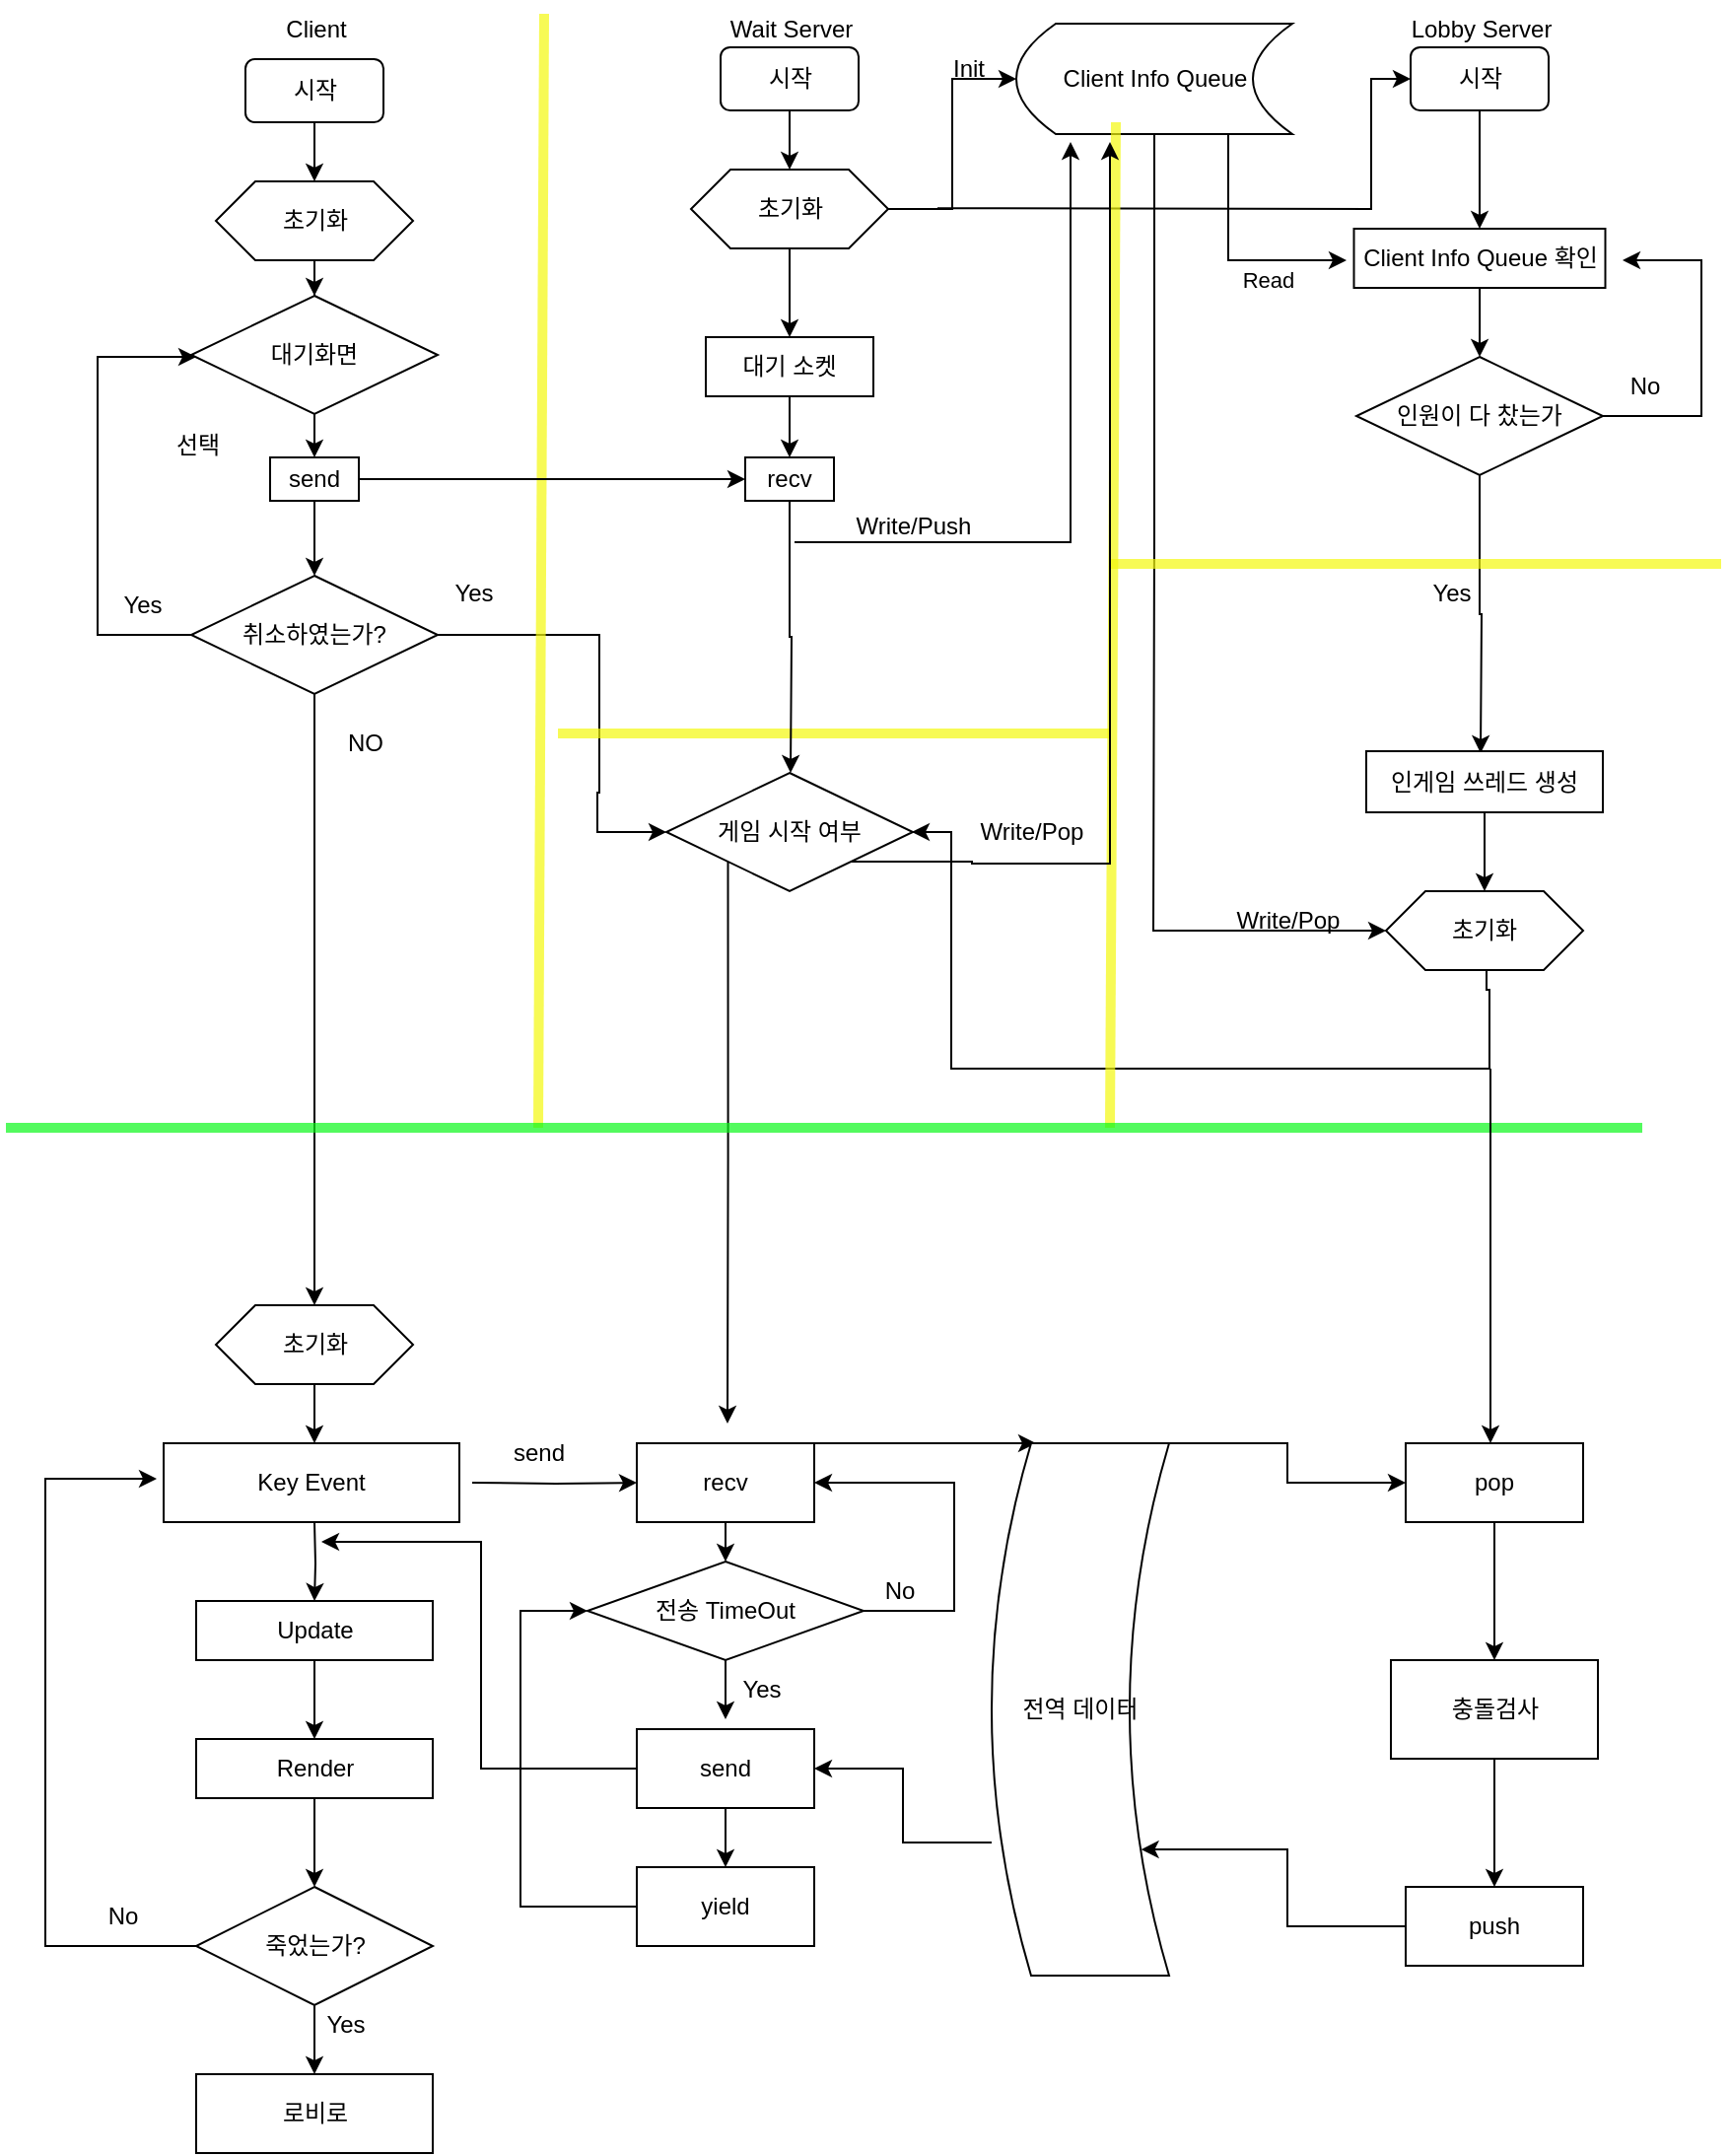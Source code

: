 <mxfile version="22.0.7" type="device">
  <diagram name="페이지-1" id="kNun-xcghe0TV_axfZmn">
    <mxGraphModel dx="3389" dy="3866" grid="1" gridSize="10" guides="1" tooltips="1" connect="1" arrows="1" fold="1" page="1" pageScale="1" pageWidth="2339" pageHeight="3300" math="0" shadow="0">
      <root>
        <mxCell id="0" />
        <mxCell id="1" parent="0" />
        <mxCell id="sD8btuxWkuFeLKFmJ8P6-2" value="Client" style="text;html=1;align=center;verticalAlign=middle;resizable=0;points=[];autosize=1;strokeColor=none;fillColor=none;" vertex="1" parent="1">
          <mxGeometry x="71.5" y="-2272" width="50" height="30" as="geometry" />
        </mxCell>
        <mxCell id="sD8btuxWkuFeLKFmJ8P6-4" style="edgeStyle=orthogonalEdgeStyle;rounded=0;orthogonalLoop=1;jettySize=auto;html=1;exitX=0.5;exitY=1;exitDx=0;exitDy=0;" edge="1" parent="1" source="sD8btuxWkuFeLKFmJ8P6-3">
          <mxGeometry relative="1" as="geometry">
            <mxPoint x="96.5" y="-2180" as="targetPoint" />
          </mxGeometry>
        </mxCell>
        <mxCell id="sD8btuxWkuFeLKFmJ8P6-3" value="시작" style="rounded=1;whiteSpace=wrap;html=1;" vertex="1" parent="1">
          <mxGeometry x="61.5" y="-2242" width="70" height="32" as="geometry" />
        </mxCell>
        <mxCell id="sD8btuxWkuFeLKFmJ8P6-7" style="edgeStyle=orthogonalEdgeStyle;rounded=0;orthogonalLoop=1;jettySize=auto;html=1;entryX=0.5;entryY=0;entryDx=0;entryDy=0;" edge="1" parent="1" source="sD8btuxWkuFeLKFmJ8P6-5" target="sD8btuxWkuFeLKFmJ8P6-6">
          <mxGeometry relative="1" as="geometry" />
        </mxCell>
        <mxCell id="sD8btuxWkuFeLKFmJ8P6-5" value="초기화" style="shape=hexagon;perimeter=hexagonPerimeter2;whiteSpace=wrap;html=1;fixedSize=1;" vertex="1" parent="1">
          <mxGeometry x="46.5" y="-2180" width="100" height="40" as="geometry" />
        </mxCell>
        <mxCell id="sD8btuxWkuFeLKFmJ8P6-124" style="edgeStyle=orthogonalEdgeStyle;rounded=0;orthogonalLoop=1;jettySize=auto;html=1;entryX=0.5;entryY=0;entryDx=0;entryDy=0;" edge="1" parent="1" source="sD8btuxWkuFeLKFmJ8P6-6" target="sD8btuxWkuFeLKFmJ8P6-120">
          <mxGeometry relative="1" as="geometry" />
        </mxCell>
        <mxCell id="sD8btuxWkuFeLKFmJ8P6-6" value="대기화면" style="rhombus;whiteSpace=wrap;html=1;" vertex="1" parent="1">
          <mxGeometry x="34" y="-2122" width="125" height="60" as="geometry" />
        </mxCell>
        <mxCell id="sD8btuxWkuFeLKFmJ8P6-10" value="Wait Server" style="text;html=1;align=center;verticalAlign=middle;resizable=0;points=[];autosize=1;strokeColor=none;fillColor=none;" vertex="1" parent="1">
          <mxGeometry x="292.5" y="-2272" width="90" height="30" as="geometry" />
        </mxCell>
        <mxCell id="sD8btuxWkuFeLKFmJ8P6-13" style="edgeStyle=orthogonalEdgeStyle;rounded=0;orthogonalLoop=1;jettySize=auto;html=1;entryX=0.5;entryY=0;entryDx=0;entryDy=0;" edge="1" parent="1" source="sD8btuxWkuFeLKFmJ8P6-11" target="sD8btuxWkuFeLKFmJ8P6-12">
          <mxGeometry relative="1" as="geometry" />
        </mxCell>
        <mxCell id="sD8btuxWkuFeLKFmJ8P6-11" value="시작" style="rounded=1;whiteSpace=wrap;html=1;" vertex="1" parent="1">
          <mxGeometry x="302.5" y="-2248" width="70" height="32" as="geometry" />
        </mxCell>
        <mxCell id="sD8btuxWkuFeLKFmJ8P6-15" style="edgeStyle=orthogonalEdgeStyle;rounded=0;orthogonalLoop=1;jettySize=auto;html=1;entryX=0.5;entryY=0;entryDx=0;entryDy=0;" edge="1" parent="1" source="sD8btuxWkuFeLKFmJ8P6-12" target="sD8btuxWkuFeLKFmJ8P6-14">
          <mxGeometry relative="1" as="geometry" />
        </mxCell>
        <mxCell id="sD8btuxWkuFeLKFmJ8P6-73" style="edgeStyle=orthogonalEdgeStyle;rounded=0;orthogonalLoop=1;jettySize=auto;html=1;entryX=0;entryY=0.5;entryDx=0;entryDy=0;" edge="1" parent="1" source="sD8btuxWkuFeLKFmJ8P6-12" target="sD8btuxWkuFeLKFmJ8P6-72">
          <mxGeometry relative="1" as="geometry" />
        </mxCell>
        <mxCell id="sD8btuxWkuFeLKFmJ8P6-12" value="초기화" style="shape=hexagon;perimeter=hexagonPerimeter2;whiteSpace=wrap;html=1;fixedSize=1;" vertex="1" parent="1">
          <mxGeometry x="287.5" y="-2186" width="100" height="40" as="geometry" />
        </mxCell>
        <mxCell id="sD8btuxWkuFeLKFmJ8P6-126" style="edgeStyle=orthogonalEdgeStyle;rounded=0;orthogonalLoop=1;jettySize=auto;html=1;entryX=0.5;entryY=0;entryDx=0;entryDy=0;" edge="1" parent="1" source="sD8btuxWkuFeLKFmJ8P6-14" target="sD8btuxWkuFeLKFmJ8P6-121">
          <mxGeometry relative="1" as="geometry" />
        </mxCell>
        <mxCell id="sD8btuxWkuFeLKFmJ8P6-14" value="대기 소켓" style="rounded=0;whiteSpace=wrap;html=1;" vertex="1" parent="1">
          <mxGeometry x="295" y="-2101" width="85" height="30" as="geometry" />
        </mxCell>
        <mxCell id="sD8btuxWkuFeLKFmJ8P6-94" style="edgeStyle=orthogonalEdgeStyle;rounded=0;orthogonalLoop=1;jettySize=auto;html=1;" edge="1" parent="1" source="sD8btuxWkuFeLKFmJ8P6-72">
          <mxGeometry relative="1" as="geometry">
            <mxPoint x="620" y="-2140" as="targetPoint" />
            <Array as="points">
              <mxPoint x="560" y="-2182" />
              <mxPoint x="560" y="-2182" />
            </Array>
          </mxGeometry>
        </mxCell>
        <mxCell id="sD8btuxWkuFeLKFmJ8P6-99" value="Read" style="edgeLabel;html=1;align=center;verticalAlign=middle;resizable=0;points=[];" vertex="1" connectable="0" parent="sD8btuxWkuFeLKFmJ8P6-94">
          <mxGeometry x="0.09" y="2" relative="1" as="geometry">
            <mxPoint x="16" y="12" as="offset" />
          </mxGeometry>
        </mxCell>
        <mxCell id="sD8btuxWkuFeLKFmJ8P6-96" style="edgeStyle=orthogonalEdgeStyle;rounded=0;orthogonalLoop=1;jettySize=auto;html=1;entryX=0;entryY=0.5;entryDx=0;entryDy=0;" edge="1" parent="1" source="sD8btuxWkuFeLKFmJ8P6-72" target="sD8btuxWkuFeLKFmJ8P6-90">
          <mxGeometry relative="1" as="geometry">
            <mxPoint x="522.5" y="-1800" as="targetPoint" />
            <Array as="points">
              <mxPoint x="522" y="-2002" />
              <mxPoint x="522" y="-1800" />
            </Array>
          </mxGeometry>
        </mxCell>
        <mxCell id="sD8btuxWkuFeLKFmJ8P6-72" value="Client Info Queue" style="shape=dataStorage;whiteSpace=wrap;html=1;fixedSize=1;" vertex="1" parent="1">
          <mxGeometry x="452.5" y="-2260" width="140" height="56" as="geometry" />
        </mxCell>
        <mxCell id="sD8btuxWkuFeLKFmJ8P6-74" value="" style="endArrow=classic;html=1;rounded=0;entryX=0;entryY=0.5;entryDx=0;entryDy=0;" edge="1" parent="1" target="sD8btuxWkuFeLKFmJ8P6-77">
          <mxGeometry width="50" height="50" relative="1" as="geometry">
            <mxPoint x="412.5" y="-2166.42" as="sourcePoint" />
            <mxPoint x="632.5" y="-2236" as="targetPoint" />
            <Array as="points">
              <mxPoint x="632.5" y="-2166" />
              <mxPoint x="632.5" y="-2232" />
            </Array>
          </mxGeometry>
        </mxCell>
        <mxCell id="sD8btuxWkuFeLKFmJ8P6-76" value="Lobby Server" style="text;html=1;align=center;verticalAlign=middle;resizable=0;points=[];autosize=1;strokeColor=none;fillColor=none;" vertex="1" parent="1">
          <mxGeometry x="642.5" y="-2272" width="90" height="30" as="geometry" />
        </mxCell>
        <mxCell id="sD8btuxWkuFeLKFmJ8P6-79" style="edgeStyle=orthogonalEdgeStyle;rounded=0;orthogonalLoop=1;jettySize=auto;html=1;entryX=0.5;entryY=0;entryDx=0;entryDy=0;" edge="1" parent="1" source="sD8btuxWkuFeLKFmJ8P6-77" target="sD8btuxWkuFeLKFmJ8P6-78">
          <mxGeometry relative="1" as="geometry" />
        </mxCell>
        <mxCell id="sD8btuxWkuFeLKFmJ8P6-77" value="시작" style="rounded=1;whiteSpace=wrap;html=1;" vertex="1" parent="1">
          <mxGeometry x="652.5" y="-2248" width="70" height="32" as="geometry" />
        </mxCell>
        <mxCell id="sD8btuxWkuFeLKFmJ8P6-81" style="edgeStyle=orthogonalEdgeStyle;rounded=0;orthogonalLoop=1;jettySize=auto;html=1;entryX=0.5;entryY=0;entryDx=0;entryDy=0;" edge="1" parent="1" source="sD8btuxWkuFeLKFmJ8P6-78" target="sD8btuxWkuFeLKFmJ8P6-80">
          <mxGeometry relative="1" as="geometry" />
        </mxCell>
        <mxCell id="sD8btuxWkuFeLKFmJ8P6-78" value="Client Info Queue&amp;nbsp;확인" style="rounded=0;whiteSpace=wrap;html=1;" vertex="1" parent="1">
          <mxGeometry x="623.75" y="-2156" width="127.5" height="30" as="geometry" />
        </mxCell>
        <mxCell id="sD8btuxWkuFeLKFmJ8P6-83" style="edgeStyle=orthogonalEdgeStyle;rounded=0;orthogonalLoop=1;jettySize=auto;html=1;" edge="1" parent="1" source="sD8btuxWkuFeLKFmJ8P6-80">
          <mxGeometry relative="1" as="geometry">
            <mxPoint x="760" y="-2140" as="targetPoint" />
            <Array as="points">
              <mxPoint x="800" y="-2061" />
              <mxPoint x="800" y="-2140" />
            </Array>
          </mxGeometry>
        </mxCell>
        <mxCell id="sD8btuxWkuFeLKFmJ8P6-85" style="edgeStyle=orthogonalEdgeStyle;rounded=0;orthogonalLoop=1;jettySize=auto;html=1;" edge="1" parent="1" source="sD8btuxWkuFeLKFmJ8P6-80">
          <mxGeometry relative="1" as="geometry">
            <mxPoint x="688" y="-1890" as="targetPoint" />
          </mxGeometry>
        </mxCell>
        <mxCell id="sD8btuxWkuFeLKFmJ8P6-80" value="인원이 다 찼는가" style="rhombus;whiteSpace=wrap;html=1;" vertex="1" parent="1">
          <mxGeometry x="625" y="-2091" width="125" height="60" as="geometry" />
        </mxCell>
        <mxCell id="sD8btuxWkuFeLKFmJ8P6-84" value="No" style="text;html=1;align=center;verticalAlign=middle;resizable=0;points=[];autosize=1;strokeColor=none;fillColor=none;" vertex="1" parent="1">
          <mxGeometry x="751.25" y="-2091" width="40" height="30" as="geometry" />
        </mxCell>
        <mxCell id="sD8btuxWkuFeLKFmJ8P6-86" value="Yes" style="text;html=1;align=center;verticalAlign=middle;resizable=0;points=[];autosize=1;strokeColor=none;fillColor=none;" vertex="1" parent="1">
          <mxGeometry x="652.5" y="-1986" width="40" height="30" as="geometry" />
        </mxCell>
        <mxCell id="sD8btuxWkuFeLKFmJ8P6-92" style="edgeStyle=orthogonalEdgeStyle;rounded=0;orthogonalLoop=1;jettySize=auto;html=1;" edge="1" parent="1" source="sD8btuxWkuFeLKFmJ8P6-89" target="sD8btuxWkuFeLKFmJ8P6-90">
          <mxGeometry relative="1" as="geometry" />
        </mxCell>
        <mxCell id="sD8btuxWkuFeLKFmJ8P6-89" value="인게임 쓰레드 생성" style="rounded=0;whiteSpace=wrap;html=1;" vertex="1" parent="1">
          <mxGeometry x="630" y="-1891" width="120" height="31" as="geometry" />
        </mxCell>
        <mxCell id="sD8btuxWkuFeLKFmJ8P6-133" style="edgeStyle=orthogonalEdgeStyle;rounded=0;orthogonalLoop=1;jettySize=auto;html=1;entryX=1;entryY=0.5;entryDx=0;entryDy=0;" edge="1" parent="1">
          <mxGeometry relative="1" as="geometry">
            <mxPoint x="399.5" y="-1850" as="targetPoint" />
            <mxPoint x="691" y="-1790" as="sourcePoint" />
            <Array as="points">
              <mxPoint x="691.5" y="-1770" />
              <mxPoint x="692.5" y="-1770" />
              <mxPoint x="692.5" y="-1730" />
              <mxPoint x="419.5" y="-1730" />
              <mxPoint x="419.5" y="-1850" />
            </Array>
          </mxGeometry>
        </mxCell>
        <mxCell id="sD8btuxWkuFeLKFmJ8P6-90" value="초기화" style="shape=hexagon;perimeter=hexagonPerimeter2;whiteSpace=wrap;html=1;fixedSize=1;" vertex="1" parent="1">
          <mxGeometry x="640" y="-1820" width="100" height="40" as="geometry" />
        </mxCell>
        <mxCell id="sD8btuxWkuFeLKFmJ8P6-95" value="" style="endArrow=classic;html=1;rounded=0;" edge="1" parent="1">
          <mxGeometry width="50" height="50" relative="1" as="geometry">
            <mxPoint x="340" y="-1997" as="sourcePoint" />
            <mxPoint x="480" y="-2200" as="targetPoint" />
            <Array as="points">
              <mxPoint x="480" y="-1997" />
            </Array>
          </mxGeometry>
        </mxCell>
        <mxCell id="sD8btuxWkuFeLKFmJ8P6-97" value="&lt;br&gt;Init" style="text;html=1;align=center;verticalAlign=middle;resizable=0;points=[];autosize=1;strokeColor=none;fillColor=none;" vertex="1" parent="1">
          <mxGeometry x="407.5" y="-2265" width="40" height="40" as="geometry" />
        </mxCell>
        <mxCell id="sD8btuxWkuFeLKFmJ8P6-98" value="Write/Push" style="text;html=1;align=center;verticalAlign=middle;resizable=0;points=[];autosize=1;strokeColor=none;fillColor=none;" vertex="1" parent="1">
          <mxGeometry x="360" y="-2020" width="80" height="30" as="geometry" />
        </mxCell>
        <mxCell id="sD8btuxWkuFeLKFmJ8P6-102" value="Write/Pop" style="text;html=1;align=center;verticalAlign=middle;resizable=0;points=[];autosize=1;strokeColor=none;fillColor=none;" vertex="1" parent="1">
          <mxGeometry x="420" y="-1865" width="80" height="30" as="geometry" />
        </mxCell>
        <mxCell id="sD8btuxWkuFeLKFmJ8P6-104" value="선택" style="text;html=1;align=center;verticalAlign=middle;resizable=0;points=[];autosize=1;strokeColor=none;fillColor=none;" vertex="1" parent="1">
          <mxGeometry x="11.5" y="-2061" width="50" height="30" as="geometry" />
        </mxCell>
        <mxCell id="sD8btuxWkuFeLKFmJ8P6-107" style="edgeStyle=orthogonalEdgeStyle;rounded=0;orthogonalLoop=1;jettySize=auto;html=1;exitX=0;exitY=0.5;exitDx=0;exitDy=0;" edge="1" parent="1" source="sD8btuxWkuFeLKFmJ8P6-106">
          <mxGeometry relative="1" as="geometry">
            <mxPoint x="36.5" y="-2091" as="targetPoint" />
            <mxPoint x="44" y="-1941" as="sourcePoint" />
            <Array as="points">
              <mxPoint x="-13.5" y="-1950" />
              <mxPoint x="-13.5" y="-2091" />
            </Array>
          </mxGeometry>
        </mxCell>
        <mxCell id="sD8btuxWkuFeLKFmJ8P6-109" style="edgeStyle=orthogonalEdgeStyle;rounded=0;orthogonalLoop=1;jettySize=auto;html=1;" edge="1" parent="1" source="sD8btuxWkuFeLKFmJ8P6-106">
          <mxGeometry relative="1" as="geometry">
            <mxPoint x="96.5" y="-1610" as="targetPoint" />
          </mxGeometry>
        </mxCell>
        <mxCell id="sD8btuxWkuFeLKFmJ8P6-136" style="edgeStyle=orthogonalEdgeStyle;rounded=0;orthogonalLoop=1;jettySize=auto;html=1;entryX=0;entryY=0.5;entryDx=0;entryDy=0;" edge="1" parent="1" source="sD8btuxWkuFeLKFmJ8P6-106" target="sD8btuxWkuFeLKFmJ8P6-134">
          <mxGeometry relative="1" as="geometry">
            <mxPoint x="250" y="-1850" as="targetPoint" />
            <Array as="points">
              <mxPoint x="241" y="-1950" />
              <mxPoint x="241" y="-1870" />
              <mxPoint x="240" y="-1870" />
              <mxPoint x="240" y="-1850" />
            </Array>
          </mxGeometry>
        </mxCell>
        <mxCell id="sD8btuxWkuFeLKFmJ8P6-106" value="취소하였는가?" style="rhombus;whiteSpace=wrap;html=1;" vertex="1" parent="1">
          <mxGeometry x="34" y="-1980" width="125" height="60" as="geometry" />
        </mxCell>
        <mxCell id="sD8btuxWkuFeLKFmJ8P6-108" value="Yes" style="text;html=1;align=center;verticalAlign=middle;resizable=0;points=[];autosize=1;strokeColor=none;fillColor=none;" vertex="1" parent="1">
          <mxGeometry x="-11" y="-1980" width="40" height="30" as="geometry" />
        </mxCell>
        <mxCell id="sD8btuxWkuFeLKFmJ8P6-111" value="NO" style="text;html=1;align=center;verticalAlign=middle;resizable=0;points=[];autosize=1;strokeColor=none;fillColor=none;" vertex="1" parent="1">
          <mxGeometry x="101.5" y="-1910" width="40" height="30" as="geometry" />
        </mxCell>
        <mxCell id="sD8btuxWkuFeLKFmJ8P6-115" value="" style="endArrow=none;html=1;rounded=0;strokeColor=#f4f80d;strokeWidth=5;opacity=70;" edge="1" parent="1">
          <mxGeometry width="50" height="50" relative="1" as="geometry">
            <mxPoint x="210" y="-1700" as="sourcePoint" />
            <mxPoint x="213" y="-2265" as="targetPoint" />
          </mxGeometry>
        </mxCell>
        <mxCell id="sD8btuxWkuFeLKFmJ8P6-116" value="" style="endArrow=none;html=1;rounded=0;strokeColor=#f4f80d;strokeWidth=5;opacity=70;" edge="1" parent="1">
          <mxGeometry width="50" height="50" relative="1" as="geometry">
            <mxPoint x="500" y="-1700" as="sourcePoint" />
            <mxPoint x="503" y="-2210" as="targetPoint" />
          </mxGeometry>
        </mxCell>
        <mxCell id="sD8btuxWkuFeLKFmJ8P6-117" value="" style="endArrow=none;html=1;rounded=0;strokeColor=#f4f80d;strokeWidth=5;opacity=70;" edge="1" parent="1">
          <mxGeometry width="50" height="50" relative="1" as="geometry">
            <mxPoint x="500" y="-1900" as="sourcePoint" />
            <mxPoint x="220" y="-1900" as="targetPoint" />
          </mxGeometry>
        </mxCell>
        <mxCell id="sD8btuxWkuFeLKFmJ8P6-118" value="" style="endArrow=none;html=1;rounded=0;strokeColor=#f4f80d;strokeWidth=5;opacity=70;" edge="1" parent="1">
          <mxGeometry width="50" height="50" relative="1" as="geometry">
            <mxPoint x="810" y="-1986" as="sourcePoint" />
            <mxPoint x="500" y="-1986" as="targetPoint" />
          </mxGeometry>
        </mxCell>
        <mxCell id="sD8btuxWkuFeLKFmJ8P6-122" style="edgeStyle=orthogonalEdgeStyle;rounded=0;orthogonalLoop=1;jettySize=auto;html=1;entryX=0;entryY=0.5;entryDx=0;entryDy=0;" edge="1" parent="1" source="sD8btuxWkuFeLKFmJ8P6-120" target="sD8btuxWkuFeLKFmJ8P6-121">
          <mxGeometry relative="1" as="geometry" />
        </mxCell>
        <mxCell id="sD8btuxWkuFeLKFmJ8P6-125" style="edgeStyle=orthogonalEdgeStyle;rounded=0;orthogonalLoop=1;jettySize=auto;html=1;entryX=0.5;entryY=0;entryDx=0;entryDy=0;" edge="1" parent="1" source="sD8btuxWkuFeLKFmJ8P6-120" target="sD8btuxWkuFeLKFmJ8P6-106">
          <mxGeometry relative="1" as="geometry" />
        </mxCell>
        <mxCell id="sD8btuxWkuFeLKFmJ8P6-120" value="send" style="rounded=0;whiteSpace=wrap;html=1;" vertex="1" parent="1">
          <mxGeometry x="74" y="-2040" width="45" height="22" as="geometry" />
        </mxCell>
        <mxCell id="sD8btuxWkuFeLKFmJ8P6-128" style="edgeStyle=orthogonalEdgeStyle;rounded=0;orthogonalLoop=1;jettySize=auto;html=1;" edge="1" parent="1" source="sD8btuxWkuFeLKFmJ8P6-121">
          <mxGeometry relative="1" as="geometry">
            <mxPoint x="338" y="-1880" as="targetPoint" />
          </mxGeometry>
        </mxCell>
        <mxCell id="sD8btuxWkuFeLKFmJ8P6-121" value="recv" style="rounded=0;whiteSpace=wrap;html=1;" vertex="1" parent="1">
          <mxGeometry x="315" y="-2040" width="45" height="22" as="geometry" />
        </mxCell>
        <mxCell id="sD8btuxWkuFeLKFmJ8P6-131" value="Yes" style="text;html=1;align=center;verticalAlign=middle;resizable=0;points=[];autosize=1;strokeColor=none;fillColor=none;" vertex="1" parent="1">
          <mxGeometry x="156.5" y="-1986" width="40" height="30" as="geometry" />
        </mxCell>
        <mxCell id="sD8btuxWkuFeLKFmJ8P6-140" style="edgeStyle=orthogonalEdgeStyle;rounded=0;orthogonalLoop=1;jettySize=auto;html=1;exitX=0;exitY=1;exitDx=0;exitDy=0;" edge="1" parent="1" source="sD8btuxWkuFeLKFmJ8P6-134">
          <mxGeometry relative="1" as="geometry">
            <mxPoint x="306" y="-1550" as="targetPoint" />
          </mxGeometry>
        </mxCell>
        <mxCell id="sD8btuxWkuFeLKFmJ8P6-145" style="edgeStyle=orthogonalEdgeStyle;rounded=0;orthogonalLoop=1;jettySize=auto;html=1;exitX=1;exitY=1;exitDx=0;exitDy=0;" edge="1" parent="1" source="sD8btuxWkuFeLKFmJ8P6-134">
          <mxGeometry relative="1" as="geometry">
            <mxPoint x="500" y="-2200" as="targetPoint" />
            <Array as="points">
              <mxPoint x="430" y="-1835" />
              <mxPoint x="430" y="-1834" />
            </Array>
          </mxGeometry>
        </mxCell>
        <mxCell id="sD8btuxWkuFeLKFmJ8P6-134" value="게임 시작 여부" style="rhombus;whiteSpace=wrap;html=1;" vertex="1" parent="1">
          <mxGeometry x="275" y="-1880" width="125" height="60" as="geometry" />
        </mxCell>
        <mxCell id="sD8btuxWkuFeLKFmJ8P6-142" value="" style="endArrow=none;html=1;rounded=0;strokeColor=#0AF81A;strokeWidth=5;opacity=70;" edge="1" parent="1">
          <mxGeometry width="50" height="50" relative="1" as="geometry">
            <mxPoint x="770" y="-1700" as="sourcePoint" />
            <mxPoint x="-60" y="-1700" as="targetPoint" />
          </mxGeometry>
        </mxCell>
        <mxCell id="sD8btuxWkuFeLKFmJ8P6-144" value="" style="endArrow=classic;html=1;rounded=0;" edge="1" parent="1">
          <mxGeometry width="50" height="50" relative="1" as="geometry">
            <mxPoint x="693" y="-1730" as="sourcePoint" />
            <mxPoint x="693" y="-1540" as="targetPoint" />
          </mxGeometry>
        </mxCell>
        <mxCell id="sD8btuxWkuFeLKFmJ8P6-146" value="Write/Pop" style="text;html=1;align=center;verticalAlign=middle;resizable=0;points=[];autosize=1;strokeColor=none;fillColor=none;" vertex="1" parent="1">
          <mxGeometry x="550" y="-1820" width="80" height="30" as="geometry" />
        </mxCell>
        <mxCell id="sD8btuxWkuFeLKFmJ8P6-166" value="" style="edgeStyle=orthogonalEdgeStyle;rounded=0;orthogonalLoop=1;jettySize=auto;html=1;" edge="1" parent="1" source="sD8btuxWkuFeLKFmJ8P6-148">
          <mxGeometry relative="1" as="geometry">
            <mxPoint x="96.5" y="-1540" as="targetPoint" />
          </mxGeometry>
        </mxCell>
        <mxCell id="sD8btuxWkuFeLKFmJ8P6-148" value="초기화" style="shape=hexagon;perimeter=hexagonPerimeter2;whiteSpace=wrap;html=1;fixedSize=1;" vertex="1" parent="1">
          <mxGeometry x="46.5" y="-1610" width="100" height="40" as="geometry" />
        </mxCell>
        <mxCell id="sD8btuxWkuFeLKFmJ8P6-158" style="edgeStyle=orthogonalEdgeStyle;rounded=0;orthogonalLoop=1;jettySize=auto;html=1;entryX=0.5;entryY=0;entryDx=0;entryDy=0;" edge="1" parent="1" source="sD8btuxWkuFeLKFmJ8P6-151" target="sD8btuxWkuFeLKFmJ8P6-152">
          <mxGeometry relative="1" as="geometry" />
        </mxCell>
        <mxCell id="sD8btuxWkuFeLKFmJ8P6-151" value="Update" style="rounded=0;whiteSpace=wrap;html=1;" vertex="1" parent="1">
          <mxGeometry x="36.5" y="-1460" width="120" height="30" as="geometry" />
        </mxCell>
        <mxCell id="sD8btuxWkuFeLKFmJ8P6-159" style="edgeStyle=orthogonalEdgeStyle;rounded=0;orthogonalLoop=1;jettySize=auto;html=1;entryX=0.5;entryY=0;entryDx=0;entryDy=0;" edge="1" parent="1" source="sD8btuxWkuFeLKFmJ8P6-152" target="sD8btuxWkuFeLKFmJ8P6-154">
          <mxGeometry relative="1" as="geometry" />
        </mxCell>
        <mxCell id="sD8btuxWkuFeLKFmJ8P6-152" value="Render" style="rounded=0;whiteSpace=wrap;html=1;" vertex="1" parent="1">
          <mxGeometry x="36.5" y="-1390" width="120" height="30" as="geometry" />
        </mxCell>
        <mxCell id="sD8btuxWkuFeLKFmJ8P6-160" style="edgeStyle=orthogonalEdgeStyle;rounded=0;orthogonalLoop=1;jettySize=auto;html=1;" edge="1" parent="1" source="sD8btuxWkuFeLKFmJ8P6-154">
          <mxGeometry relative="1" as="geometry">
            <mxPoint x="16.5" y="-1522" as="targetPoint" />
            <Array as="points">
              <mxPoint x="-40" y="-1285" />
              <mxPoint x="-40" y="-1522" />
            </Array>
          </mxGeometry>
        </mxCell>
        <mxCell id="sD8btuxWkuFeLKFmJ8P6-161" style="edgeStyle=orthogonalEdgeStyle;rounded=0;orthogonalLoop=1;jettySize=auto;html=1;" edge="1" parent="1" source="sD8btuxWkuFeLKFmJ8P6-154" target="sD8btuxWkuFeLKFmJ8P6-162">
          <mxGeometry relative="1" as="geometry">
            <mxPoint x="96.5" y="-1200" as="targetPoint" />
          </mxGeometry>
        </mxCell>
        <mxCell id="sD8btuxWkuFeLKFmJ8P6-154" value="죽었는가?" style="rhombus;whiteSpace=wrap;html=1;" vertex="1" parent="1">
          <mxGeometry x="36.5" y="-1315" width="120" height="60" as="geometry" />
        </mxCell>
        <mxCell id="sD8btuxWkuFeLKFmJ8P6-156" value="No" style="text;html=1;align=center;verticalAlign=middle;resizable=0;points=[];autosize=1;strokeColor=none;fillColor=none;" vertex="1" parent="1">
          <mxGeometry x="-21" y="-1315" width="40" height="30" as="geometry" />
        </mxCell>
        <mxCell id="sD8btuxWkuFeLKFmJ8P6-162" value="로비로" style="rounded=0;whiteSpace=wrap;html=1;" vertex="1" parent="1">
          <mxGeometry x="36.5" y="-1220" width="120" height="40" as="geometry" />
        </mxCell>
        <mxCell id="sD8btuxWkuFeLKFmJ8P6-168" style="edgeStyle=orthogonalEdgeStyle;rounded=0;orthogonalLoop=1;jettySize=auto;html=1;entryX=0.5;entryY=0;entryDx=0;entryDy=0;" edge="1" parent="1" target="sD8btuxWkuFeLKFmJ8P6-151">
          <mxGeometry relative="1" as="geometry">
            <mxPoint x="96.5" y="-1500" as="sourcePoint" />
          </mxGeometry>
        </mxCell>
        <mxCell id="sD8btuxWkuFeLKFmJ8P6-177" style="edgeStyle=orthogonalEdgeStyle;rounded=0;orthogonalLoop=1;jettySize=auto;html=1;entryX=0;entryY=0.5;entryDx=0;entryDy=0;" edge="1" parent="1" target="sD8btuxWkuFeLKFmJ8P6-174">
          <mxGeometry relative="1" as="geometry">
            <mxPoint x="176.5" y="-1520" as="sourcePoint" />
          </mxGeometry>
        </mxCell>
        <mxCell id="sD8btuxWkuFeLKFmJ8P6-183" style="edgeStyle=orthogonalEdgeStyle;rounded=0;orthogonalLoop=1;jettySize=auto;html=1;exitX=0.5;exitY=1;exitDx=0;exitDy=0;entryX=0.5;entryY=0;entryDx=0;entryDy=0;" edge="1" parent="1" source="sD8btuxWkuFeLKFmJ8P6-174" target="sD8btuxWkuFeLKFmJ8P6-181">
          <mxGeometry relative="1" as="geometry" />
        </mxCell>
        <mxCell id="sD8btuxWkuFeLKFmJ8P6-201" style="edgeStyle=orthogonalEdgeStyle;rounded=0;orthogonalLoop=1;jettySize=auto;html=1;exitX=1;exitY=0;exitDx=0;exitDy=0;entryX=0.25;entryY=0;entryDx=0;entryDy=0;" edge="1" parent="1" source="sD8btuxWkuFeLKFmJ8P6-174" target="sD8btuxWkuFeLKFmJ8P6-198">
          <mxGeometry relative="1" as="geometry">
            <Array as="points">
              <mxPoint x="410" y="-1540" />
              <mxPoint x="410" y="-1540" />
            </Array>
          </mxGeometry>
        </mxCell>
        <mxCell id="sD8btuxWkuFeLKFmJ8P6-174" value="recv" style="rounded=0;whiteSpace=wrap;html=1;" vertex="1" parent="1">
          <mxGeometry x="260" y="-1540" width="90" height="40" as="geometry" />
        </mxCell>
        <mxCell id="sD8btuxWkuFeLKFmJ8P6-178" value="Yes" style="text;html=1;align=center;verticalAlign=middle;resizable=0;points=[];autosize=1;strokeColor=none;fillColor=none;" vertex="1" parent="1">
          <mxGeometry x="91.5" y="-1260" width="40" height="30" as="geometry" />
        </mxCell>
        <mxCell id="sD8btuxWkuFeLKFmJ8P6-179" value="send" style="text;html=1;align=center;verticalAlign=middle;resizable=0;points=[];autosize=1;strokeColor=none;fillColor=none;" vertex="1" parent="1">
          <mxGeometry x="185" y="-1550" width="50" height="30" as="geometry" />
        </mxCell>
        <mxCell id="sD8btuxWkuFeLKFmJ8P6-184" style="edgeStyle=orthogonalEdgeStyle;rounded=0;orthogonalLoop=1;jettySize=auto;html=1;entryX=1;entryY=0.5;entryDx=0;entryDy=0;" edge="1" parent="1" source="sD8btuxWkuFeLKFmJ8P6-181" target="sD8btuxWkuFeLKFmJ8P6-174">
          <mxGeometry relative="1" as="geometry">
            <mxPoint x="360" y="-1520" as="targetPoint" />
            <Array as="points">
              <mxPoint x="421" y="-1455" />
              <mxPoint x="421" y="-1520" />
            </Array>
          </mxGeometry>
        </mxCell>
        <mxCell id="sD8btuxWkuFeLKFmJ8P6-186" style="edgeStyle=orthogonalEdgeStyle;rounded=0;orthogonalLoop=1;jettySize=auto;html=1;" edge="1" parent="1" source="sD8btuxWkuFeLKFmJ8P6-181">
          <mxGeometry relative="1" as="geometry">
            <mxPoint x="305" y="-1400" as="targetPoint" />
          </mxGeometry>
        </mxCell>
        <mxCell id="sD8btuxWkuFeLKFmJ8P6-181" value="전송 TimeOut" style="rhombus;whiteSpace=wrap;html=1;" vertex="1" parent="1">
          <mxGeometry x="235" y="-1480" width="140" height="50" as="geometry" />
        </mxCell>
        <mxCell id="sD8btuxWkuFeLKFmJ8P6-185" value="No" style="text;html=1;align=center;verticalAlign=middle;resizable=0;points=[];autosize=1;strokeColor=none;fillColor=none;" vertex="1" parent="1">
          <mxGeometry x="372.5" y="-1480" width="40" height="30" as="geometry" />
        </mxCell>
        <mxCell id="sD8btuxWkuFeLKFmJ8P6-193" value="" style="edgeStyle=orthogonalEdgeStyle;rounded=0;orthogonalLoop=1;jettySize=auto;html=1;" edge="1" parent="1" source="sD8btuxWkuFeLKFmJ8P6-187" target="sD8btuxWkuFeLKFmJ8P6-192">
          <mxGeometry relative="1" as="geometry" />
        </mxCell>
        <mxCell id="sD8btuxWkuFeLKFmJ8P6-196" style="edgeStyle=orthogonalEdgeStyle;rounded=0;orthogonalLoop=1;jettySize=auto;html=1;exitX=0;exitY=0.5;exitDx=0;exitDy=0;" edge="1" parent="1" source="sD8btuxWkuFeLKFmJ8P6-187">
          <mxGeometry relative="1" as="geometry">
            <mxPoint x="100" y="-1490" as="targetPoint" />
            <Array as="points">
              <mxPoint x="181" y="-1375" />
            </Array>
          </mxGeometry>
        </mxCell>
        <mxCell id="sD8btuxWkuFeLKFmJ8P6-187" value="send" style="rounded=0;whiteSpace=wrap;html=1;" vertex="1" parent="1">
          <mxGeometry x="260" y="-1395" width="90" height="40" as="geometry" />
        </mxCell>
        <mxCell id="sD8btuxWkuFeLKFmJ8P6-188" value="Yes" style="text;html=1;align=center;verticalAlign=middle;resizable=0;points=[];autosize=1;strokeColor=none;fillColor=none;" vertex="1" parent="1">
          <mxGeometry x="302.5" y="-1430" width="40" height="30" as="geometry" />
        </mxCell>
        <mxCell id="sD8btuxWkuFeLKFmJ8P6-194" style="edgeStyle=orthogonalEdgeStyle;rounded=0;orthogonalLoop=1;jettySize=auto;html=1;entryX=0;entryY=0.5;entryDx=0;entryDy=0;" edge="1" parent="1" source="sD8btuxWkuFeLKFmJ8P6-192" target="sD8btuxWkuFeLKFmJ8P6-181">
          <mxGeometry relative="1" as="geometry">
            <mxPoint x="200" y="-1450" as="targetPoint" />
            <Array as="points">
              <mxPoint x="201" y="-1305" />
              <mxPoint x="201" y="-1455" />
            </Array>
          </mxGeometry>
        </mxCell>
        <mxCell id="sD8btuxWkuFeLKFmJ8P6-192" value="yield" style="rounded=0;whiteSpace=wrap;html=1;" vertex="1" parent="1">
          <mxGeometry x="260" y="-1325" width="90" height="40" as="geometry" />
        </mxCell>
        <mxCell id="sD8btuxWkuFeLKFmJ8P6-197" value="Key Event" style="rounded=0;whiteSpace=wrap;html=1;" vertex="1" parent="1">
          <mxGeometry x="20" y="-1540" width="150" height="40" as="geometry" />
        </mxCell>
        <mxCell id="sD8btuxWkuFeLKFmJ8P6-203" style="edgeStyle=orthogonalEdgeStyle;rounded=0;orthogonalLoop=1;jettySize=auto;html=1;exitX=0;exitY=0.75;exitDx=0;exitDy=0;entryX=1;entryY=0.5;entryDx=0;entryDy=0;" edge="1" parent="1" source="sD8btuxWkuFeLKFmJ8P6-198" target="sD8btuxWkuFeLKFmJ8P6-187">
          <mxGeometry relative="1" as="geometry" />
        </mxCell>
        <mxCell id="sD8btuxWkuFeLKFmJ8P6-213" style="edgeStyle=orthogonalEdgeStyle;rounded=0;orthogonalLoop=1;jettySize=auto;html=1;exitX=1;exitY=0;exitDx=0;exitDy=0;entryX=0;entryY=0.5;entryDx=0;entryDy=0;" edge="1" parent="1" source="sD8btuxWkuFeLKFmJ8P6-198" target="sD8btuxWkuFeLKFmJ8P6-205">
          <mxGeometry relative="1" as="geometry">
            <Array as="points">
              <mxPoint x="590" y="-1540" />
              <mxPoint x="590" y="-1520" />
            </Array>
          </mxGeometry>
        </mxCell>
        <mxCell id="sD8btuxWkuFeLKFmJ8P6-198" value="전역 데이터" style="shape=dataStorage;whiteSpace=wrap;html=1;fixedSize=1;" vertex="1" parent="1">
          <mxGeometry x="440" y="-1540" width="90" height="270" as="geometry" />
        </mxCell>
        <mxCell id="sD8btuxWkuFeLKFmJ8P6-209" value="" style="edgeStyle=orthogonalEdgeStyle;rounded=0;orthogonalLoop=1;jettySize=auto;html=1;" edge="1" parent="1" source="sD8btuxWkuFeLKFmJ8P6-205" target="sD8btuxWkuFeLKFmJ8P6-206">
          <mxGeometry relative="1" as="geometry" />
        </mxCell>
        <mxCell id="sD8btuxWkuFeLKFmJ8P6-205" value="pop" style="rounded=0;whiteSpace=wrap;html=1;" vertex="1" parent="1">
          <mxGeometry x="650" y="-1540" width="90" height="40" as="geometry" />
        </mxCell>
        <mxCell id="sD8btuxWkuFeLKFmJ8P6-210" value="" style="edgeStyle=orthogonalEdgeStyle;rounded=0;orthogonalLoop=1;jettySize=auto;html=1;" edge="1" parent="1" source="sD8btuxWkuFeLKFmJ8P6-206" target="sD8btuxWkuFeLKFmJ8P6-208">
          <mxGeometry relative="1" as="geometry" />
        </mxCell>
        <mxCell id="sD8btuxWkuFeLKFmJ8P6-206" value="충돌검사" style="rounded=0;whiteSpace=wrap;html=1;" vertex="1" parent="1">
          <mxGeometry x="642.5" y="-1430" width="105" height="50" as="geometry" />
        </mxCell>
        <mxCell id="sD8btuxWkuFeLKFmJ8P6-208" value="push" style="rounded=0;whiteSpace=wrap;html=1;" vertex="1" parent="1">
          <mxGeometry x="650" y="-1315" width="90" height="40" as="geometry" />
        </mxCell>
        <mxCell id="sD8btuxWkuFeLKFmJ8P6-214" style="edgeStyle=orthogonalEdgeStyle;rounded=0;orthogonalLoop=1;jettySize=auto;html=1;exitX=0;exitY=0.5;exitDx=0;exitDy=0;entryX=0.842;entryY=0.763;entryDx=0;entryDy=0;entryPerimeter=0;" edge="1" parent="1" source="sD8btuxWkuFeLKFmJ8P6-208" target="sD8btuxWkuFeLKFmJ8P6-198">
          <mxGeometry relative="1" as="geometry" />
        </mxCell>
      </root>
    </mxGraphModel>
  </diagram>
</mxfile>
